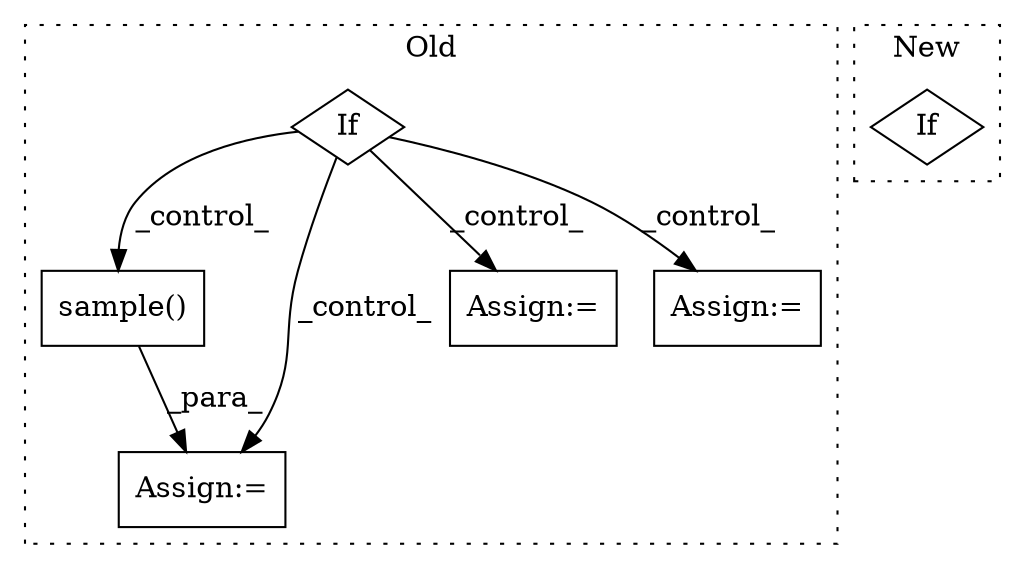 digraph G {
subgraph cluster0 {
1 [label="sample()" a="75" s="3720" l="54" shape="box"];
3 [label="Assign:=" a="68" s="3717" l="3" shape="box"];
4 [label="If" a="96" s="2656" l="3" shape="diamond"];
5 [label="Assign:=" a="68" s="3815" l="3" shape="box"];
6 [label="Assign:=" a="68" s="4009" l="3" shape="box"];
label = "Old";
style="dotted";
}
subgraph cluster1 {
2 [label="If" a="96" s="3253" l="3" shape="diamond"];
label = "New";
style="dotted";
}
1 -> 3 [label="_para_"];
4 -> 3 [label="_control_"];
4 -> 6 [label="_control_"];
4 -> 5 [label="_control_"];
4 -> 1 [label="_control_"];
}